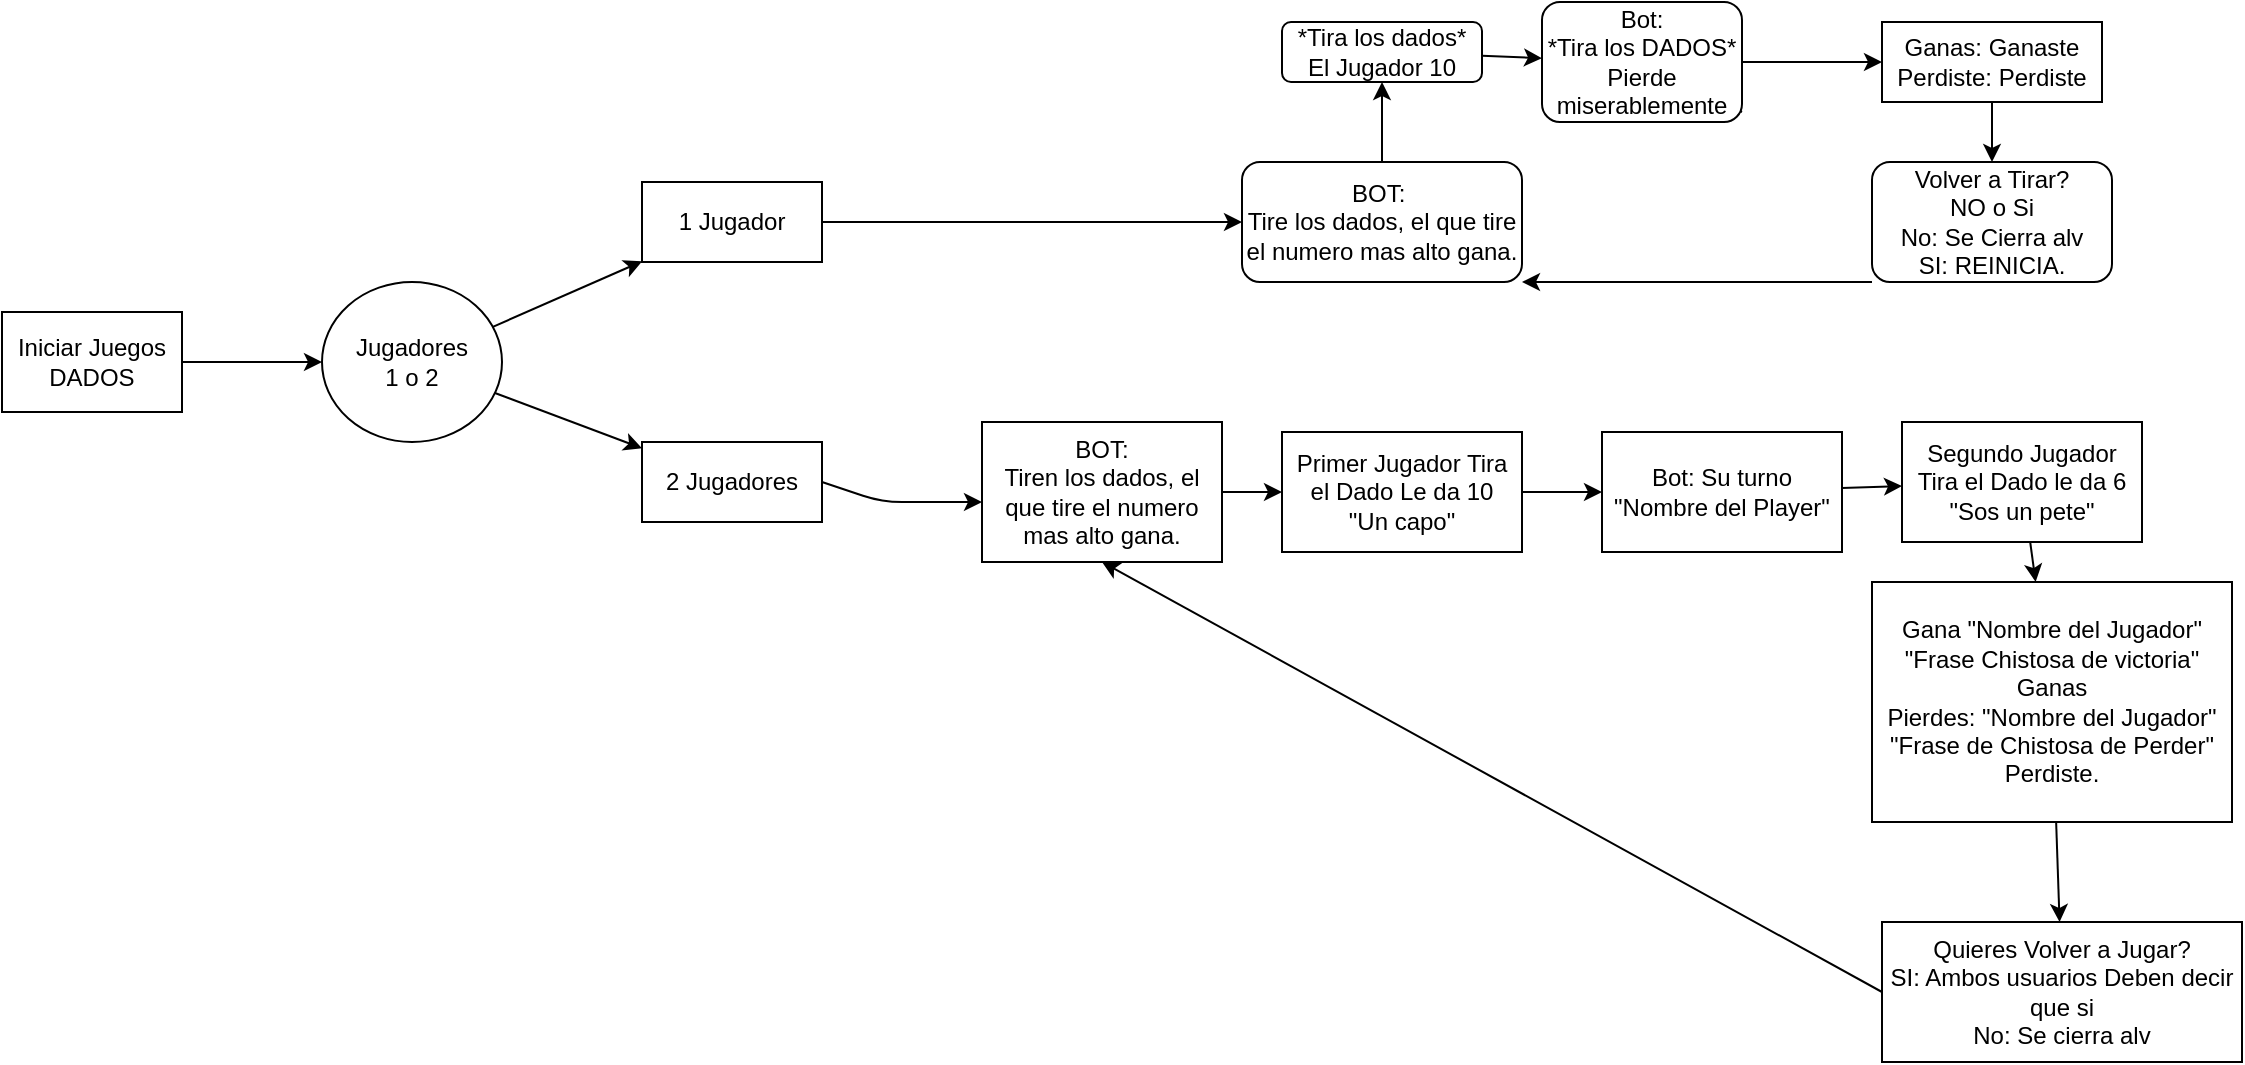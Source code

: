 <mxfile>
    <diagram id="GSQUHUYczbPfNzpKmO0D" name="Page-1">
        <mxGraphModel dx="1471" dy="884" grid="1" gridSize="10" guides="1" tooltips="1" connect="1" arrows="1" fold="1" page="1" pageScale="1" pageWidth="850" pageHeight="1100" math="0" shadow="0">
            <root>
                <mxCell id="0"/>
                <mxCell id="1" parent="0"/>
                <mxCell id="4" value="" style="edgeStyle=none;html=1;" edge="1" parent="1" source="2" target="3">
                    <mxGeometry relative="1" as="geometry"/>
                </mxCell>
                <mxCell id="2" value="Iniciar Juegos&lt;br&gt;DADOS&lt;br&gt;" style="whiteSpace=wrap;html=1;" vertex="1" parent="1">
                    <mxGeometry x="320" y="465" width="90" height="50" as="geometry"/>
                </mxCell>
                <mxCell id="6" value="" style="edgeStyle=none;html=1;" edge="1" parent="1" source="3" target="5">
                    <mxGeometry relative="1" as="geometry"/>
                </mxCell>
                <mxCell id="8" value="" style="edgeStyle=none;html=1;" edge="1" parent="1" source="3" target="7">
                    <mxGeometry relative="1" as="geometry"/>
                </mxCell>
                <mxCell id="3" value="Jugadores&lt;br&gt;1 o 2" style="ellipse;whiteSpace=wrap;html=1;" vertex="1" parent="1">
                    <mxGeometry x="480" y="450" width="90" height="80" as="geometry"/>
                </mxCell>
                <mxCell id="10" style="edgeStyle=none;html=1;entryX=0;entryY=0.5;entryDx=0;entryDy=0;" edge="1" parent="1" source="5" target="9">
                    <mxGeometry relative="1" as="geometry"/>
                </mxCell>
                <mxCell id="5" value="1 Jugador" style="whiteSpace=wrap;html=1;" vertex="1" parent="1">
                    <mxGeometry x="640" y="400" width="90" height="40" as="geometry"/>
                </mxCell>
                <mxCell id="7" value="2 Jugadores&lt;br&gt;" style="whiteSpace=wrap;html=1;" vertex="1" parent="1">
                    <mxGeometry x="640" y="530" width="90" height="40" as="geometry"/>
                </mxCell>
                <mxCell id="12" value="" style="edgeStyle=none;html=1;" edge="1" parent="1" source="9" target="11">
                    <mxGeometry relative="1" as="geometry"/>
                </mxCell>
                <mxCell id="9" value="BOT:&amp;nbsp;&lt;br&gt;Tire los dados, el que tire el numero mas alto gana." style="rounded=1;whiteSpace=wrap;html=1;" vertex="1" parent="1">
                    <mxGeometry x="940" y="390" width="140" height="60" as="geometry"/>
                </mxCell>
                <mxCell id="14" value="" style="edgeStyle=none;html=1;" edge="1" parent="1" source="11" target="13">
                    <mxGeometry relative="1" as="geometry"/>
                </mxCell>
                <mxCell id="11" value="*Tira los dados*&lt;br&gt;El Jugador 10" style="whiteSpace=wrap;html=1;rounded=1;" vertex="1" parent="1">
                    <mxGeometry x="960" y="320" width="100" height="30" as="geometry"/>
                </mxCell>
                <mxCell id="16" value="" style="edgeStyle=none;html=1;" edge="1" parent="1" source="13">
                    <mxGeometry relative="1" as="geometry">
                        <mxPoint x="1180" y="360" as="targetPoint"/>
                    </mxGeometry>
                </mxCell>
                <mxCell id="19" style="edgeStyle=none;html=1;exitX=1;exitY=0.5;exitDx=0;exitDy=0;" edge="1" parent="1" source="13" target="18">
                    <mxGeometry relative="1" as="geometry"/>
                </mxCell>
                <mxCell id="13" value="Bot:&lt;br&gt;*Tira los DADOS*&lt;br&gt;Pierde miserablemente" style="whiteSpace=wrap;html=1;rounded=1;" vertex="1" parent="1">
                    <mxGeometry x="1090" y="310" width="100" height="60" as="geometry"/>
                </mxCell>
                <mxCell id="17" style="edgeStyle=none;html=1;exitX=0;exitY=1;exitDx=0;exitDy=0;entryX=1;entryY=1;entryDx=0;entryDy=0;" edge="1" parent="1" source="15" target="9">
                    <mxGeometry relative="1" as="geometry"/>
                </mxCell>
                <mxCell id="15" value="Volver a Tirar?&lt;br&gt;NO o Si&lt;br&gt;No: Se Cierra alv&lt;br&gt;SI: REINICIA." style="whiteSpace=wrap;html=1;rounded=1;" vertex="1" parent="1">
                    <mxGeometry x="1255" y="390" width="120" height="60" as="geometry"/>
                </mxCell>
                <mxCell id="20" style="edgeStyle=none;html=1;exitX=0.5;exitY=1;exitDx=0;exitDy=0;" edge="1" parent="1" source="18" target="15">
                    <mxGeometry relative="1" as="geometry"/>
                </mxCell>
                <mxCell id="18" value="Ganas: Ganaste&lt;br&gt;Perdiste: Perdiste&lt;br&gt;" style="whiteSpace=wrap;html=1;" vertex="1" parent="1">
                    <mxGeometry x="1260" y="320" width="110" height="40" as="geometry"/>
                </mxCell>
                <mxCell id="21" style="edgeStyle=none;html=1;exitX=1;exitY=0.5;exitDx=0;exitDy=0;" edge="1" parent="1" source="7">
                    <mxGeometry relative="1" as="geometry">
                        <mxPoint x="740" y="570" as="sourcePoint"/>
                        <mxPoint x="810" y="560" as="targetPoint"/>
                        <Array as="points">
                            <mxPoint x="760" y="560"/>
                        </Array>
                    </mxGeometry>
                </mxCell>
                <mxCell id="24" value="" style="edgeStyle=none;html=1;" edge="1" parent="1" source="22" target="23">
                    <mxGeometry relative="1" as="geometry"/>
                </mxCell>
                <mxCell id="22" value="BOT:&lt;br&gt;Tiren los dados, el que tire el numero mas alto gana." style="whiteSpace=wrap;html=1;" vertex="1" parent="1">
                    <mxGeometry x="810" y="520" width="120" height="70" as="geometry"/>
                </mxCell>
                <mxCell id="26" value="" style="edgeStyle=none;html=1;" edge="1" parent="1" source="23" target="25">
                    <mxGeometry relative="1" as="geometry"/>
                </mxCell>
                <mxCell id="23" value="Primer Jugador Tira el Dado Le da 10&lt;br&gt;&quot;Un capo&quot;" style="whiteSpace=wrap;html=1;" vertex="1" parent="1">
                    <mxGeometry x="960" y="525" width="120" height="60" as="geometry"/>
                </mxCell>
                <mxCell id="28" value="" style="edgeStyle=none;html=1;" edge="1" parent="1" source="25" target="27">
                    <mxGeometry relative="1" as="geometry"/>
                </mxCell>
                <mxCell id="25" value="Bot: Su turno &quot;Nombre del Player&quot;&lt;br&gt;" style="whiteSpace=wrap;html=1;" vertex="1" parent="1">
                    <mxGeometry x="1120" y="525" width="120" height="60" as="geometry"/>
                </mxCell>
                <mxCell id="30" value="" style="edgeStyle=none;html=1;" edge="1" parent="1" source="27" target="29">
                    <mxGeometry relative="1" as="geometry"/>
                </mxCell>
                <mxCell id="27" value="Segundo Jugador Tira el Dado le da 6&lt;br&gt;&quot;Sos un pete&quot;" style="whiteSpace=wrap;html=1;" vertex="1" parent="1">
                    <mxGeometry x="1270" y="520" width="120" height="60" as="geometry"/>
                </mxCell>
                <mxCell id="32" value="" style="edgeStyle=none;html=1;" edge="1" parent="1" source="29" target="31">
                    <mxGeometry relative="1" as="geometry"/>
                </mxCell>
                <mxCell id="29" value="Gana &quot;Nombre del Jugador&quot; &quot;Frase Chistosa de victoria&quot; Ganas&lt;br&gt;Pierdes: &quot;Nombre del Jugador&quot; &quot;Frase de Chistosa de Perder&quot;&lt;br&gt;Perdiste." style="whiteSpace=wrap;html=1;" vertex="1" parent="1">
                    <mxGeometry x="1255" y="600" width="180" height="120" as="geometry"/>
                </mxCell>
                <mxCell id="33" style="edgeStyle=none;html=1;exitX=0;exitY=0.5;exitDx=0;exitDy=0;entryX=0.5;entryY=1;entryDx=0;entryDy=0;" edge="1" parent="1" source="31" target="22">
                    <mxGeometry relative="1" as="geometry"/>
                </mxCell>
                <mxCell id="31" value="Quieres Volver a Jugar?&lt;br&gt;SI: Ambos usuarios Deben decir que si&lt;br&gt;No: Se cierra&amp;nbsp;alv" style="whiteSpace=wrap;html=1;" vertex="1" parent="1">
                    <mxGeometry x="1260" y="770" width="180" height="70" as="geometry"/>
                </mxCell>
            </root>
        </mxGraphModel>
    </diagram>
</mxfile>